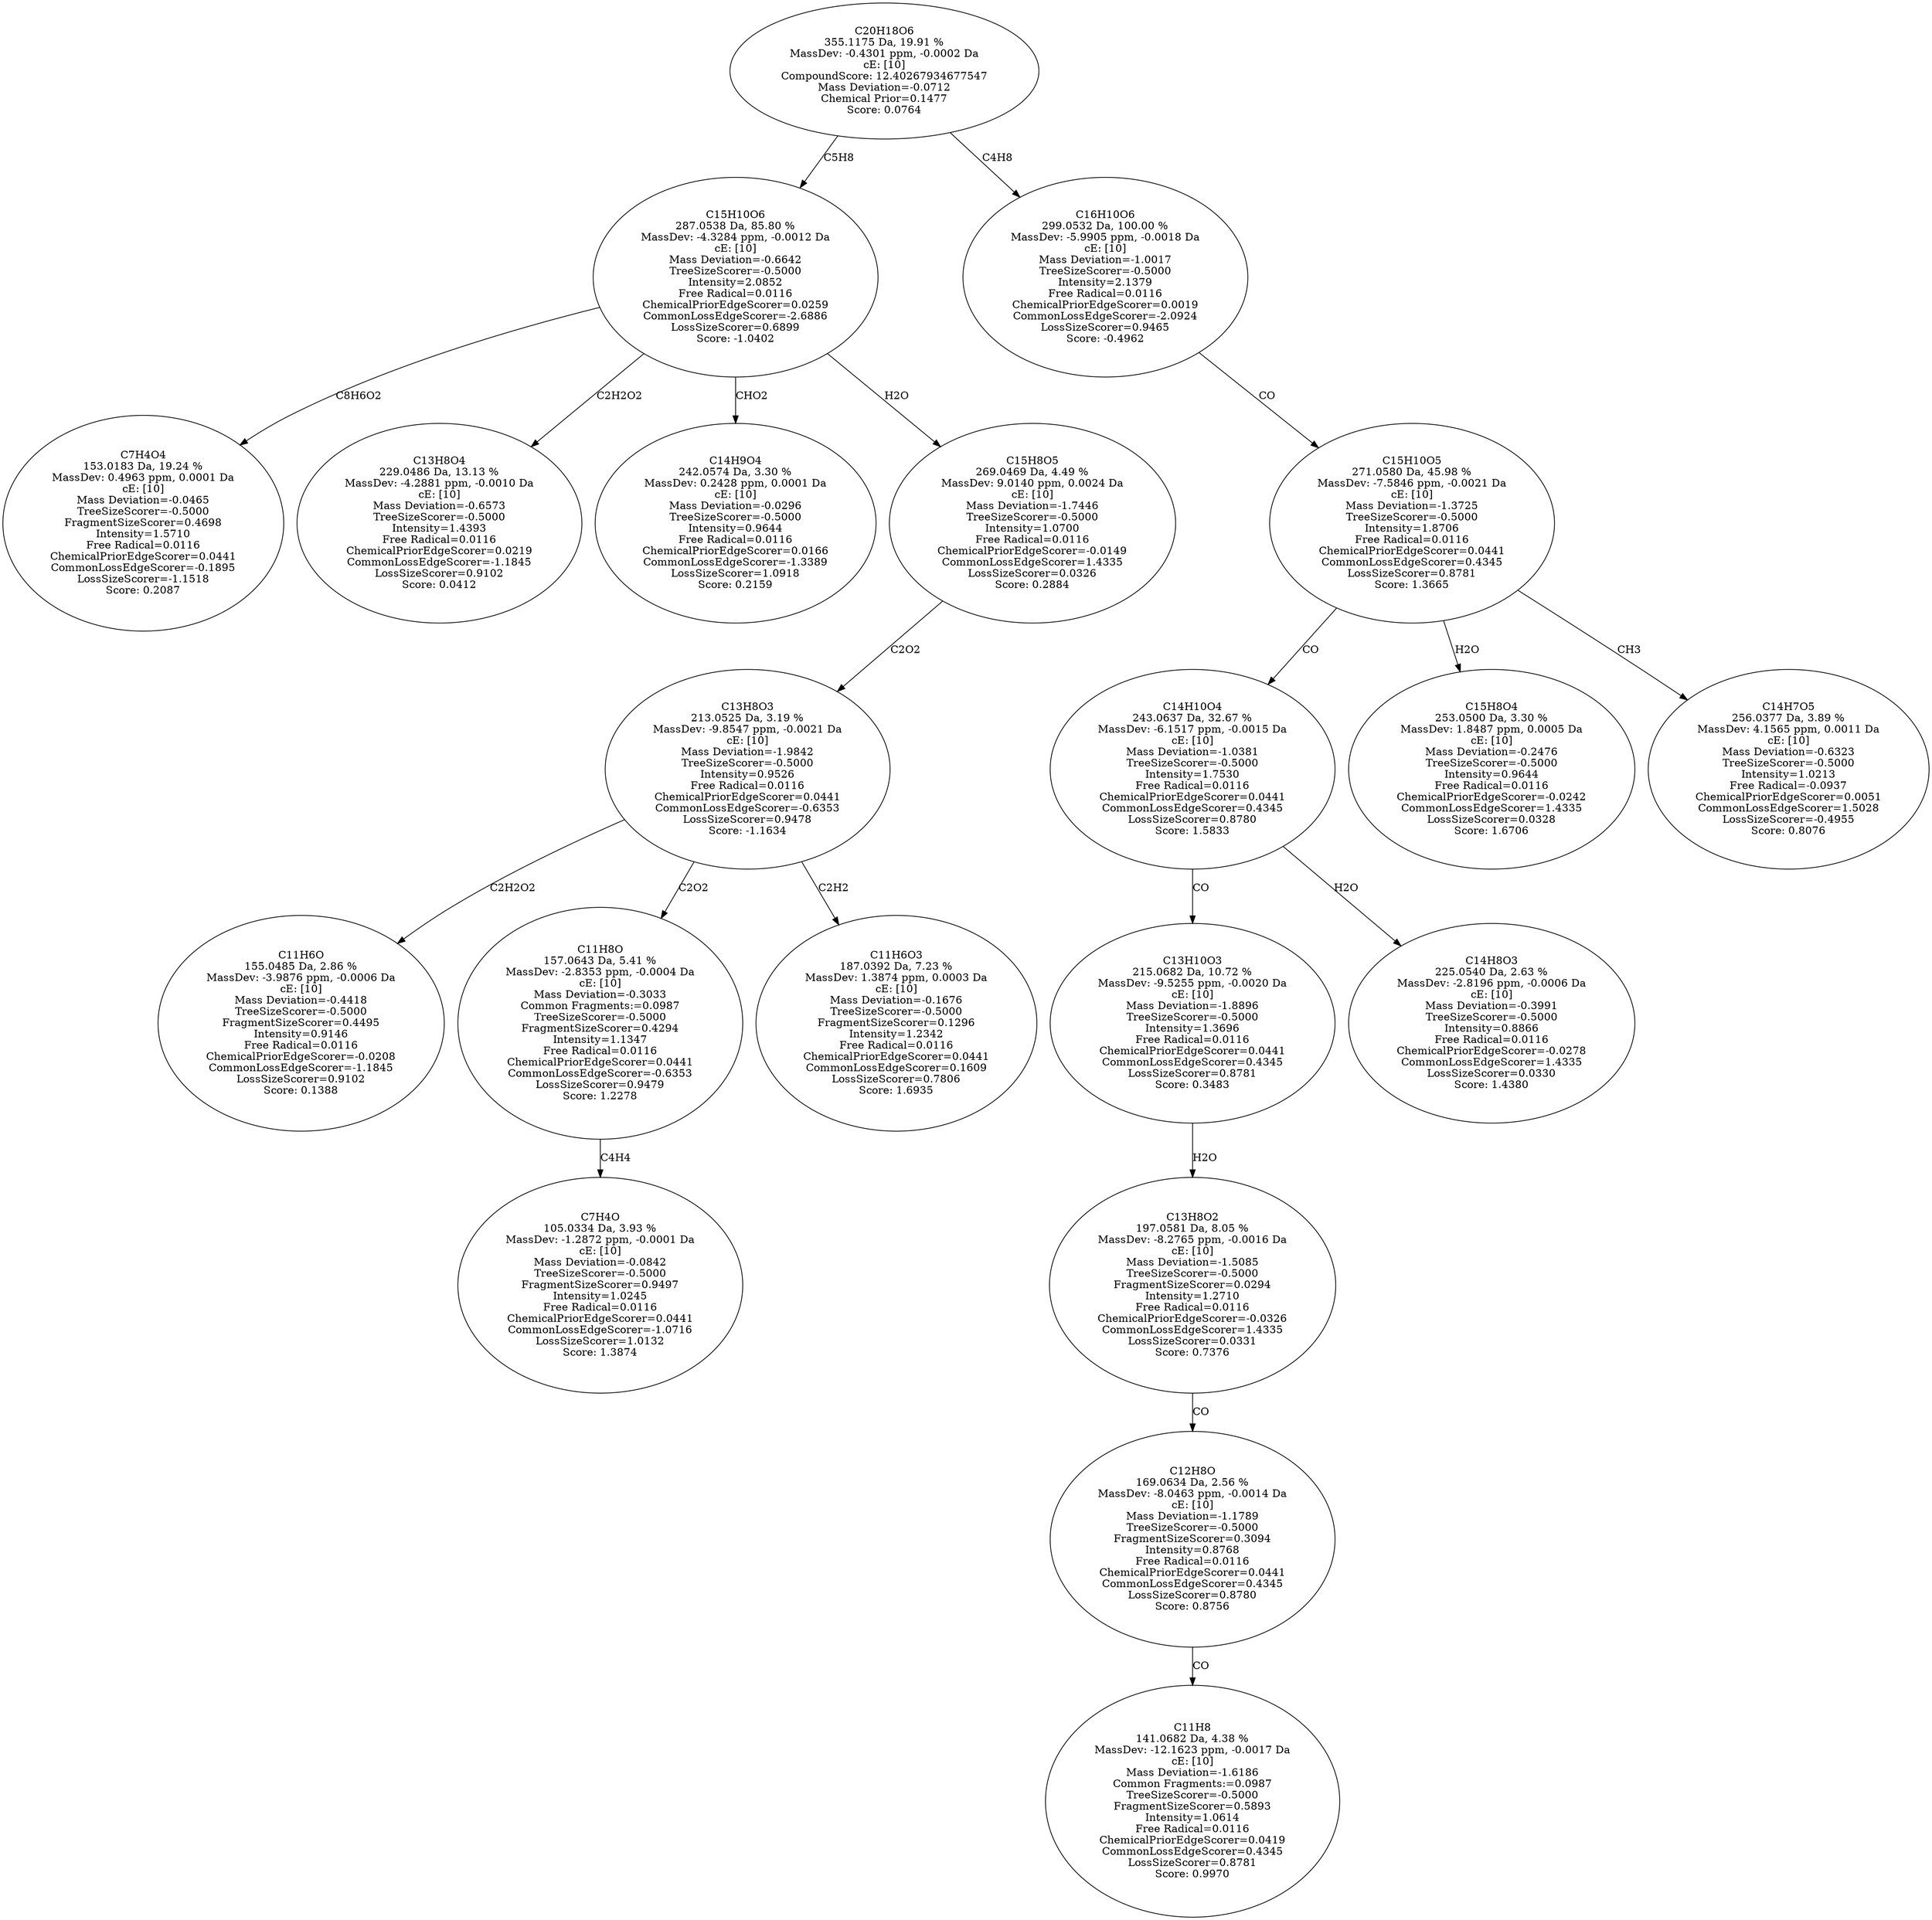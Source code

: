 strict digraph {
v1 [label="C7H4O4\n153.0183 Da, 19.24 %\nMassDev: 0.4963 ppm, 0.0001 Da\ncE: [10]\nMass Deviation=-0.0465\nTreeSizeScorer=-0.5000\nFragmentSizeScorer=0.4698\nIntensity=1.5710\nFree Radical=0.0116\nChemicalPriorEdgeScorer=0.0441\nCommonLossEdgeScorer=-0.1895\nLossSizeScorer=-1.1518\nScore: 0.2087"];
v2 [label="C13H8O4\n229.0486 Da, 13.13 %\nMassDev: -4.2881 ppm, -0.0010 Da\ncE: [10]\nMass Deviation=-0.6573\nTreeSizeScorer=-0.5000\nIntensity=1.4393\nFree Radical=0.0116\nChemicalPriorEdgeScorer=0.0219\nCommonLossEdgeScorer=-1.1845\nLossSizeScorer=0.9102\nScore: 0.0412"];
v3 [label="C14H9O4\n242.0574 Da, 3.30 %\nMassDev: 0.2428 ppm, 0.0001 Da\ncE: [10]\nMass Deviation=-0.0296\nTreeSizeScorer=-0.5000\nIntensity=0.9644\nFree Radical=0.0116\nChemicalPriorEdgeScorer=0.0166\nCommonLossEdgeScorer=-1.3389\nLossSizeScorer=1.0918\nScore: 0.2159"];
v4 [label="C11H6O\n155.0485 Da, 2.86 %\nMassDev: -3.9876 ppm, -0.0006 Da\ncE: [10]\nMass Deviation=-0.4418\nTreeSizeScorer=-0.5000\nFragmentSizeScorer=0.4495\nIntensity=0.9146\nFree Radical=0.0116\nChemicalPriorEdgeScorer=-0.0208\nCommonLossEdgeScorer=-1.1845\nLossSizeScorer=0.9102\nScore: 0.1388"];
v5 [label="C7H4O\n105.0334 Da, 3.93 %\nMassDev: -1.2872 ppm, -0.0001 Da\ncE: [10]\nMass Deviation=-0.0842\nTreeSizeScorer=-0.5000\nFragmentSizeScorer=0.9497\nIntensity=1.0245\nFree Radical=0.0116\nChemicalPriorEdgeScorer=0.0441\nCommonLossEdgeScorer=-1.0716\nLossSizeScorer=1.0132\nScore: 1.3874"];
v6 [label="C11H8O\n157.0643 Da, 5.41 %\nMassDev: -2.8353 ppm, -0.0004 Da\ncE: [10]\nMass Deviation=-0.3033\nCommon Fragments:=0.0987\nTreeSizeScorer=-0.5000\nFragmentSizeScorer=0.4294\nIntensity=1.1347\nFree Radical=0.0116\nChemicalPriorEdgeScorer=0.0441\nCommonLossEdgeScorer=-0.6353\nLossSizeScorer=0.9479\nScore: 1.2278"];
v7 [label="C11H6O3\n187.0392 Da, 7.23 %\nMassDev: 1.3874 ppm, 0.0003 Da\ncE: [10]\nMass Deviation=-0.1676\nTreeSizeScorer=-0.5000\nFragmentSizeScorer=0.1296\nIntensity=1.2342\nFree Radical=0.0116\nChemicalPriorEdgeScorer=0.0441\nCommonLossEdgeScorer=0.1609\nLossSizeScorer=0.7806\nScore: 1.6935"];
v8 [label="C13H8O3\n213.0525 Da, 3.19 %\nMassDev: -9.8547 ppm, -0.0021 Da\ncE: [10]\nMass Deviation=-1.9842\nTreeSizeScorer=-0.5000\nIntensity=0.9526\nFree Radical=0.0116\nChemicalPriorEdgeScorer=0.0441\nCommonLossEdgeScorer=-0.6353\nLossSizeScorer=0.9478\nScore: -1.1634"];
v9 [label="C15H8O5\n269.0469 Da, 4.49 %\nMassDev: 9.0140 ppm, 0.0024 Da\ncE: [10]\nMass Deviation=-1.7446\nTreeSizeScorer=-0.5000\nIntensity=1.0700\nFree Radical=0.0116\nChemicalPriorEdgeScorer=-0.0149\nCommonLossEdgeScorer=1.4335\nLossSizeScorer=0.0326\nScore: 0.2884"];
v10 [label="C15H10O6\n287.0538 Da, 85.80 %\nMassDev: -4.3284 ppm, -0.0012 Da\ncE: [10]\nMass Deviation=-0.6642\nTreeSizeScorer=-0.5000\nIntensity=2.0852\nFree Radical=0.0116\nChemicalPriorEdgeScorer=0.0259\nCommonLossEdgeScorer=-2.6886\nLossSizeScorer=0.6899\nScore: -1.0402"];
v11 [label="C11H8\n141.0682 Da, 4.38 %\nMassDev: -12.1623 ppm, -0.0017 Da\ncE: [10]\nMass Deviation=-1.6186\nCommon Fragments:=0.0987\nTreeSizeScorer=-0.5000\nFragmentSizeScorer=0.5893\nIntensity=1.0614\nFree Radical=0.0116\nChemicalPriorEdgeScorer=0.0419\nCommonLossEdgeScorer=0.4345\nLossSizeScorer=0.8781\nScore: 0.9970"];
v12 [label="C12H8O\n169.0634 Da, 2.56 %\nMassDev: -8.0463 ppm, -0.0014 Da\ncE: [10]\nMass Deviation=-1.1789\nTreeSizeScorer=-0.5000\nFragmentSizeScorer=0.3094\nIntensity=0.8768\nFree Radical=0.0116\nChemicalPriorEdgeScorer=0.0441\nCommonLossEdgeScorer=0.4345\nLossSizeScorer=0.8780\nScore: 0.8756"];
v13 [label="C13H8O2\n197.0581 Da, 8.05 %\nMassDev: -8.2765 ppm, -0.0016 Da\ncE: [10]\nMass Deviation=-1.5085\nTreeSizeScorer=-0.5000\nFragmentSizeScorer=0.0294\nIntensity=1.2710\nFree Radical=0.0116\nChemicalPriorEdgeScorer=-0.0326\nCommonLossEdgeScorer=1.4335\nLossSizeScorer=0.0331\nScore: 0.7376"];
v14 [label="C13H10O3\n215.0682 Da, 10.72 %\nMassDev: -9.5255 ppm, -0.0020 Da\ncE: [10]\nMass Deviation=-1.8896\nTreeSizeScorer=-0.5000\nIntensity=1.3696\nFree Radical=0.0116\nChemicalPriorEdgeScorer=0.0441\nCommonLossEdgeScorer=0.4345\nLossSizeScorer=0.8781\nScore: 0.3483"];
v15 [label="C14H8O3\n225.0540 Da, 2.63 %\nMassDev: -2.8196 ppm, -0.0006 Da\ncE: [10]\nMass Deviation=-0.3991\nTreeSizeScorer=-0.5000\nIntensity=0.8866\nFree Radical=0.0116\nChemicalPriorEdgeScorer=-0.0278\nCommonLossEdgeScorer=1.4335\nLossSizeScorer=0.0330\nScore: 1.4380"];
v16 [label="C14H10O4\n243.0637 Da, 32.67 %\nMassDev: -6.1517 ppm, -0.0015 Da\ncE: [10]\nMass Deviation=-1.0381\nTreeSizeScorer=-0.5000\nIntensity=1.7530\nFree Radical=0.0116\nChemicalPriorEdgeScorer=0.0441\nCommonLossEdgeScorer=0.4345\nLossSizeScorer=0.8780\nScore: 1.5833"];
v17 [label="C15H8O4\n253.0500 Da, 3.30 %\nMassDev: 1.8487 ppm, 0.0005 Da\ncE: [10]\nMass Deviation=-0.2476\nTreeSizeScorer=-0.5000\nIntensity=0.9644\nFree Radical=0.0116\nChemicalPriorEdgeScorer=-0.0242\nCommonLossEdgeScorer=1.4335\nLossSizeScorer=0.0328\nScore: 1.6706"];
v18 [label="C14H7O5\n256.0377 Da, 3.89 %\nMassDev: 4.1565 ppm, 0.0011 Da\ncE: [10]\nMass Deviation=-0.6323\nTreeSizeScorer=-0.5000\nIntensity=1.0213\nFree Radical=-0.0937\nChemicalPriorEdgeScorer=0.0051\nCommonLossEdgeScorer=1.5028\nLossSizeScorer=-0.4955\nScore: 0.8076"];
v19 [label="C15H10O5\n271.0580 Da, 45.98 %\nMassDev: -7.5846 ppm, -0.0021 Da\ncE: [10]\nMass Deviation=-1.3725\nTreeSizeScorer=-0.5000\nIntensity=1.8706\nFree Radical=0.0116\nChemicalPriorEdgeScorer=0.0441\nCommonLossEdgeScorer=0.4345\nLossSizeScorer=0.8781\nScore: 1.3665"];
v20 [label="C16H10O6\n299.0532 Da, 100.00 %\nMassDev: -5.9905 ppm, -0.0018 Da\ncE: [10]\nMass Deviation=-1.0017\nTreeSizeScorer=-0.5000\nIntensity=2.1379\nFree Radical=0.0116\nChemicalPriorEdgeScorer=0.0019\nCommonLossEdgeScorer=-2.0924\nLossSizeScorer=0.9465\nScore: -0.4962"];
v21 [label="C20H18O6\n355.1175 Da, 19.91 %\nMassDev: -0.4301 ppm, -0.0002 Da\ncE: [10]\nCompoundScore: 12.40267934677547\nMass Deviation=-0.0712\nChemical Prior=0.1477\nScore: 0.0764"];
v10 -> v1 [label="C8H6O2"];
v10 -> v2 [label="C2H2O2"];
v10 -> v3 [label="CHO2"];
v8 -> v4 [label="C2H2O2"];
v6 -> v5 [label="C4H4"];
v8 -> v6 [label="C2O2"];
v8 -> v7 [label="C2H2"];
v9 -> v8 [label="C2O2"];
v10 -> v9 [label="H2O"];
v21 -> v10 [label="C5H8"];
v12 -> v11 [label="CO"];
v13 -> v12 [label="CO"];
v14 -> v13 [label="H2O"];
v16 -> v14 [label="CO"];
v16 -> v15 [label="H2O"];
v19 -> v16 [label="CO"];
v19 -> v17 [label="H2O"];
v19 -> v18 [label="CH3"];
v20 -> v19 [label="CO"];
v21 -> v20 [label="C4H8"];
}